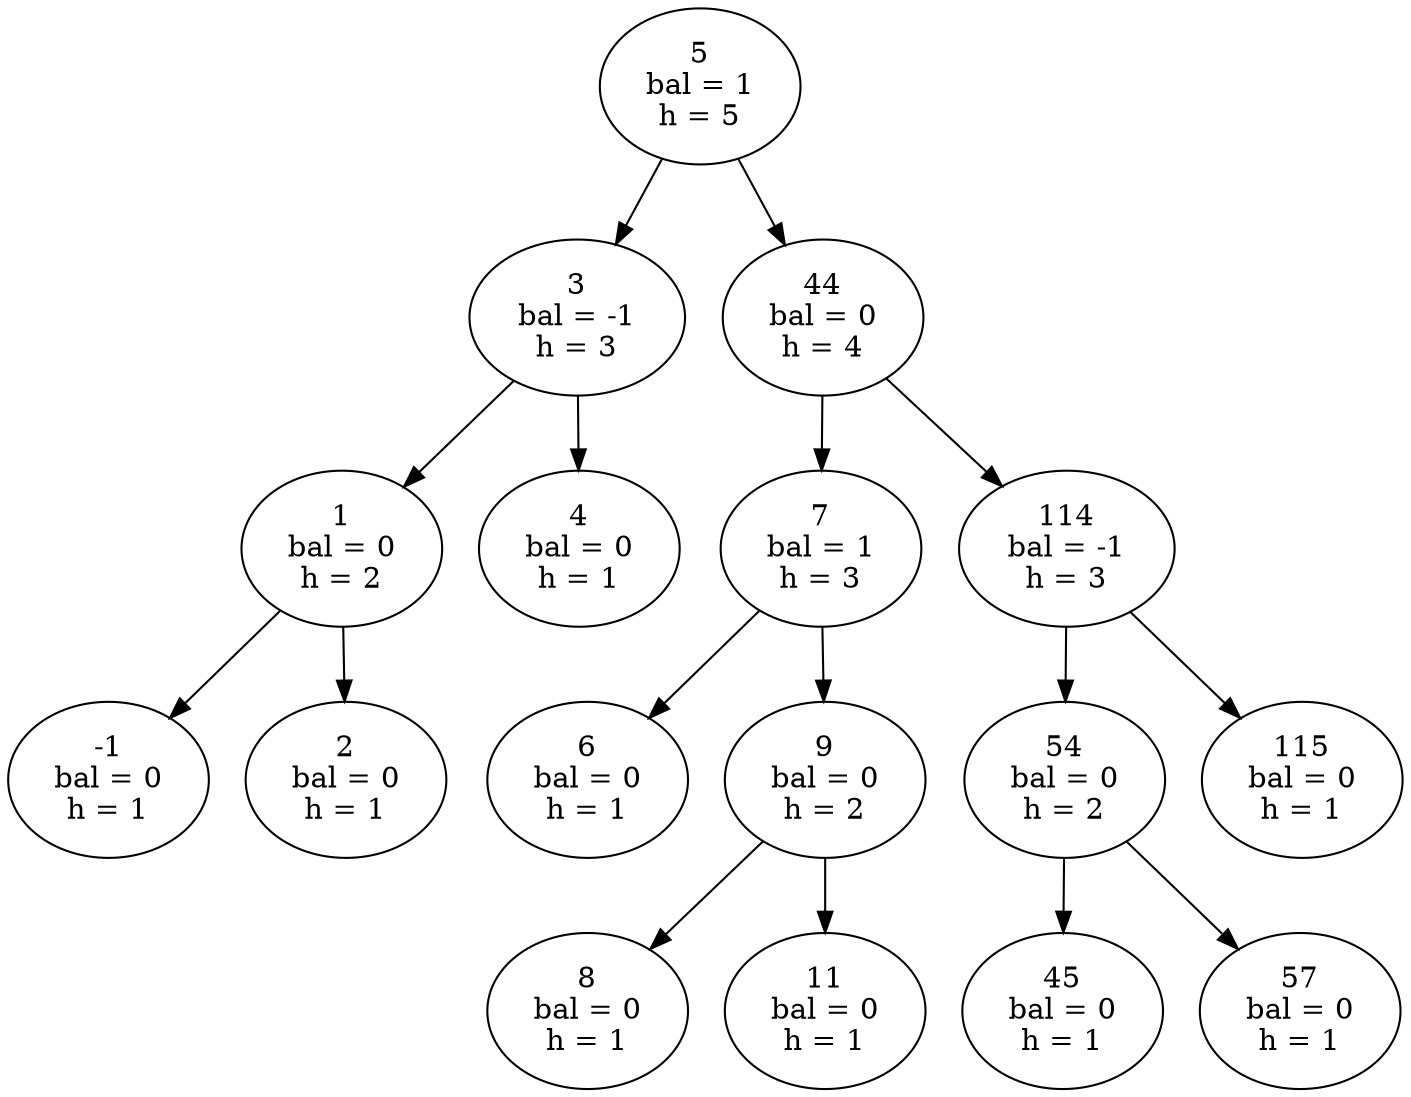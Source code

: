 digraph graph_ {
"5\nbal = 1\nh = 5" -> "3\nbal = -1\nh = 3"
"5\nbal = 1\nh = 5" -> "44\nbal = 0\nh = 4"
"3\nbal = -1\nh = 3" -> "1\nbal = 0\nh = 2"
"3\nbal = -1\nh = 3" -> "4\nbal = 0\nh = 1"
"1\nbal = 0\nh = 2" -> "-1\nbal = 0\nh = 1"
"1\nbal = 0\nh = 2" -> "2\nbal = 0\nh = 1"
"44\nbal = 0\nh = 4" -> "7\nbal = 1\nh = 3"
"44\nbal = 0\nh = 4" -> "114\nbal = -1\nh = 3"
"7\nbal = 1\nh = 3" -> "6\nbal = 0\nh = 1"
"7\nbal = 1\nh = 3" -> "9\nbal = 0\nh = 2"
"9\nbal = 0\nh = 2" -> "8\nbal = 0\nh = 1"
"9\nbal = 0\nh = 2" -> "11\nbal = 0\nh = 1"
"114\nbal = -1\nh = 3" -> "54\nbal = 0\nh = 2"
"114\nbal = -1\nh = 3" -> "115\nbal = 0\nh = 1"
"54\nbal = 0\nh = 2" -> "45\nbal = 0\nh = 1"
"54\nbal = 0\nh = 2" -> "57\nbal = 0\nh = 1"
}
